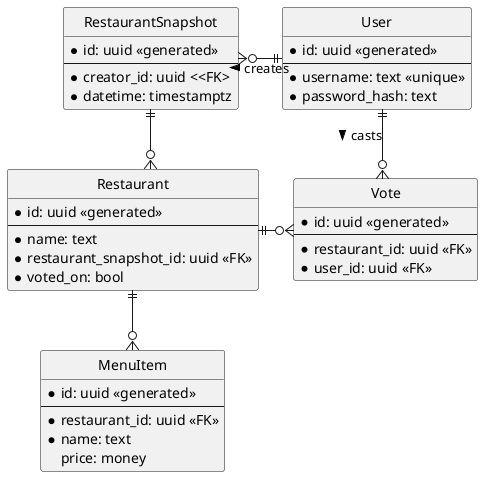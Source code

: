 @startuml

hide circle
skinparam linetype ortho

entity Vote {
  *id: uuid <<generated>>
  --
  *restaurant_id: uuid <<FK>>
  *user_id: uuid <<FK>>
}

entity User {
  *id: uuid <<generated>>
  --
  *username: text <<unique>>
  *password_hash: text
}

entity RestaurantSnapshot {
  *id: uuid <<generated>>
  --
  *creator_id: uuid <<FK>
  *datetime: timestamptz
}

entity Restaurant {
  *id: uuid <<generated>>
  --
  *name: text
  *restaurant_snapshot_id: uuid <<FK>>
  *voted_on: bool
}

entity MenuItem {
  *id: uuid <<generated>>
  --
  *restaurant_id: uuid <<FK>>
  *name: text
  price: money
}

Restaurant }o-up-|| RestaurantSnapshot
'Restaurant ||-left-o{ RestaurantSnapshot
MenuItem }o-up-|| Restaurant

RestaurantSnapshot }o-right-----|| User : < creates
User ||-o{ Vote : > casts
Restaurant ||-o{ Vote

@enduml